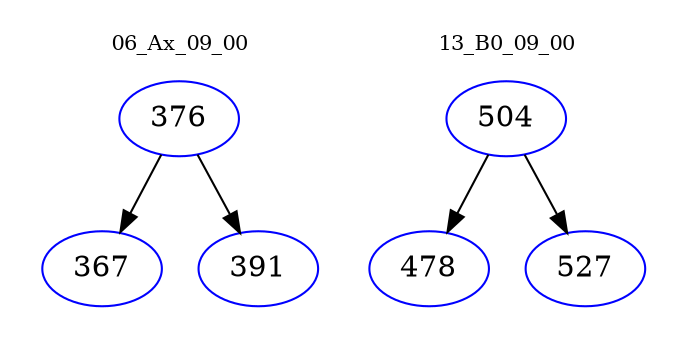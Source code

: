 digraph{
subgraph cluster_0 {
color = white
label = "06_Ax_09_00";
fontsize=10;
T0_376 [label="376", color="blue"]
T0_376 -> T0_367 [color="black"]
T0_367 [label="367", color="blue"]
T0_376 -> T0_391 [color="black"]
T0_391 [label="391", color="blue"]
}
subgraph cluster_1 {
color = white
label = "13_B0_09_00";
fontsize=10;
T1_504 [label="504", color="blue"]
T1_504 -> T1_478 [color="black"]
T1_478 [label="478", color="blue"]
T1_504 -> T1_527 [color="black"]
T1_527 [label="527", color="blue"]
}
}
